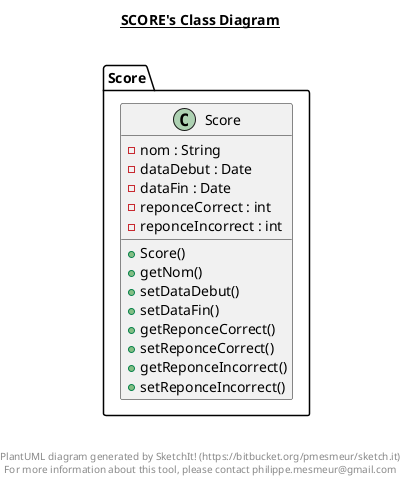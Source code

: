 @startuml

title __SCORE's Class Diagram__\n

  package Score {
    class Score {
        - nom : String
        - dataDebut : Date
        - dataFin : Date
        - reponceCorrect : int
        - reponceIncorrect : int
        + Score()
        + getNom()
        + setDataDebut()
        + setDataFin()
        + getReponceCorrect()
        + setReponceCorrect()
        + getReponceIncorrect()
        + setReponceIncorrect()
    }
  }
  



right footer


PlantUML diagram generated by SketchIt! (https://bitbucket.org/pmesmeur/sketch.it)
For more information about this tool, please contact philippe.mesmeur@gmail.com
endfooter

@enduml
